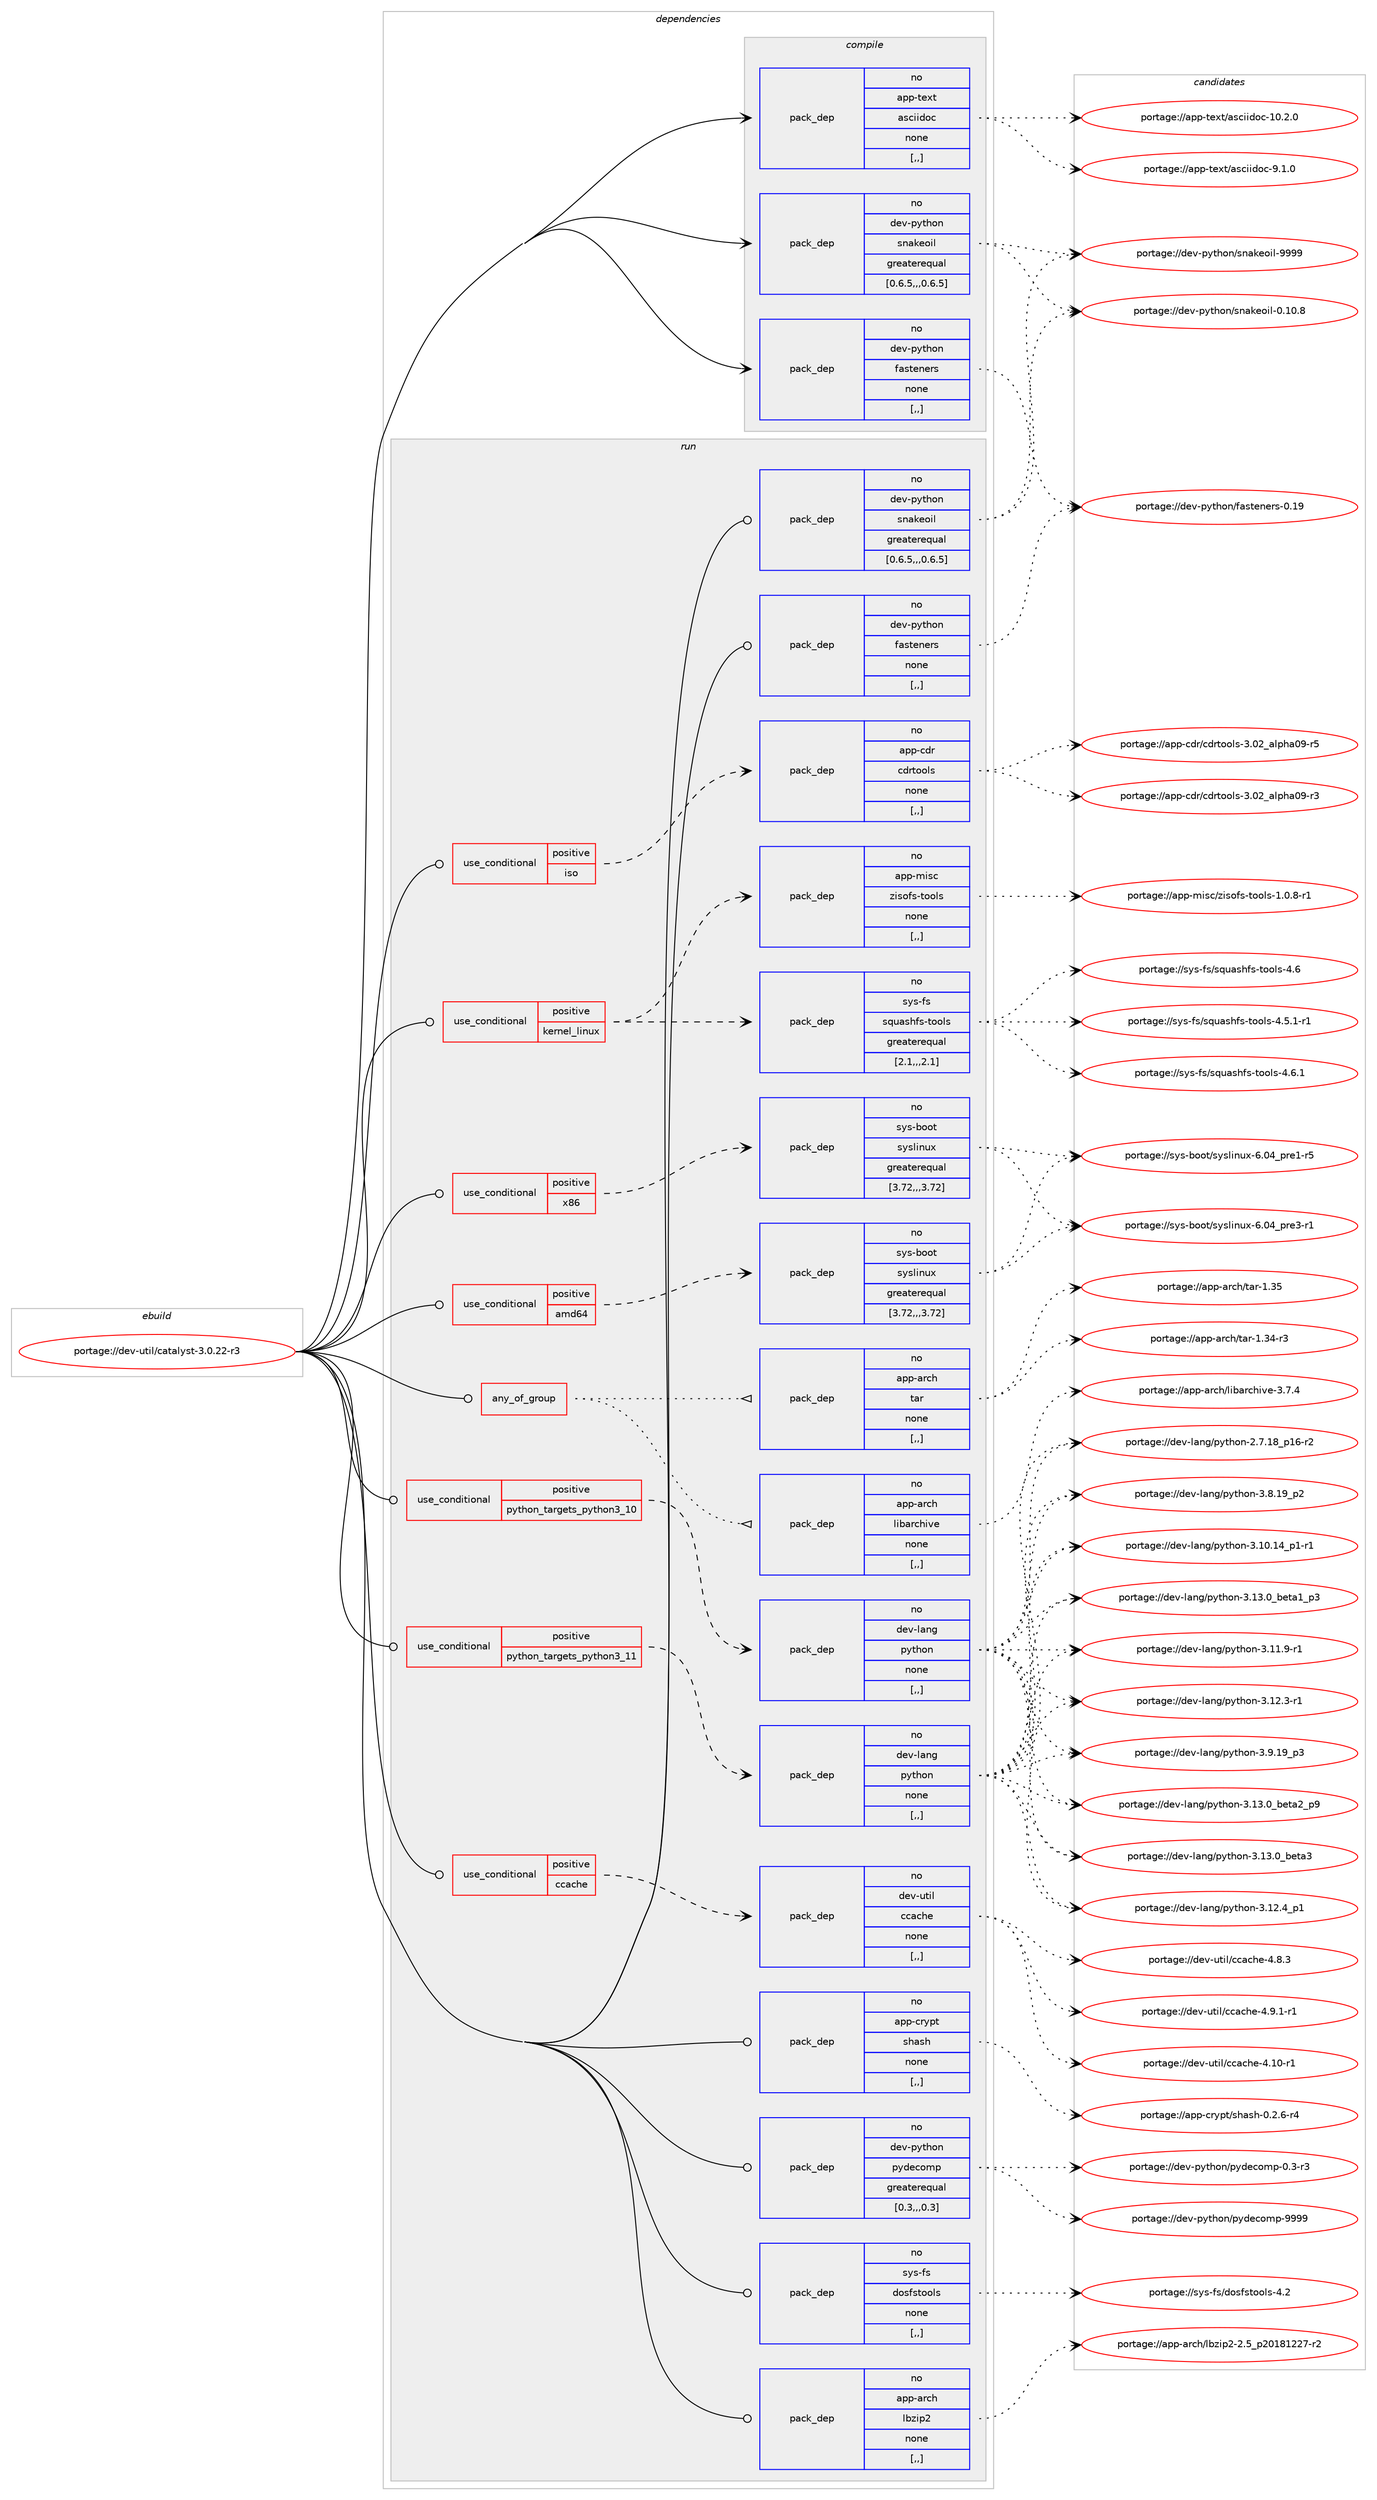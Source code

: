 digraph prolog {

# *************
# Graph options
# *************

newrank=true;
concentrate=true;
compound=true;
graph [rankdir=LR,fontname=Helvetica,fontsize=10,ranksep=1.5];#, ranksep=2.5, nodesep=0.2];
edge  [arrowhead=vee];
node  [fontname=Helvetica,fontsize=10];

# **********
# The ebuild
# **********

subgraph cluster_leftcol {
color=gray;
rank=same;
label=<<i>ebuild</i>>;
id [label="portage://dev-util/catalyst-3.0.22-r3", color=red, width=4, href="../dev-util/catalyst-3.0.22-r3.svg"];
}

# ****************
# The dependencies
# ****************

subgraph cluster_midcol {
color=gray;
label=<<i>dependencies</i>>;
subgraph cluster_compile {
fillcolor="#eeeeee";
style=filled;
label=<<i>compile</i>>;
subgraph pack147727 {
dependency207137 [label=<<TABLE BORDER="0" CELLBORDER="1" CELLSPACING="0" CELLPADDING="4" WIDTH="220"><TR><TD ROWSPAN="6" CELLPADDING="30">pack_dep</TD></TR><TR><TD WIDTH="110">no</TD></TR><TR><TD>app-text</TD></TR><TR><TD>asciidoc</TD></TR><TR><TD>none</TD></TR><TR><TD>[,,]</TD></TR></TABLE>>, shape=none, color=blue];
}
id:e -> dependency207137:w [weight=20,style="solid",arrowhead="vee"];
subgraph pack147728 {
dependency207138 [label=<<TABLE BORDER="0" CELLBORDER="1" CELLSPACING="0" CELLPADDING="4" WIDTH="220"><TR><TD ROWSPAN="6" CELLPADDING="30">pack_dep</TD></TR><TR><TD WIDTH="110">no</TD></TR><TR><TD>dev-python</TD></TR><TR><TD>fasteners</TD></TR><TR><TD>none</TD></TR><TR><TD>[,,]</TD></TR></TABLE>>, shape=none, color=blue];
}
id:e -> dependency207138:w [weight=20,style="solid",arrowhead="vee"];
subgraph pack147729 {
dependency207139 [label=<<TABLE BORDER="0" CELLBORDER="1" CELLSPACING="0" CELLPADDING="4" WIDTH="220"><TR><TD ROWSPAN="6" CELLPADDING="30">pack_dep</TD></TR><TR><TD WIDTH="110">no</TD></TR><TR><TD>dev-python</TD></TR><TR><TD>snakeoil</TD></TR><TR><TD>greaterequal</TD></TR><TR><TD>[0.6.5,,,0.6.5]</TD></TR></TABLE>>, shape=none, color=blue];
}
id:e -> dependency207139:w [weight=20,style="solid",arrowhead="vee"];
}
subgraph cluster_compileandrun {
fillcolor="#eeeeee";
style=filled;
label=<<i>compile and run</i>>;
}
subgraph cluster_run {
fillcolor="#eeeeee";
style=filled;
label=<<i>run</i>>;
subgraph any1243 {
dependency207140 [label=<<TABLE BORDER="0" CELLBORDER="1" CELLSPACING="0" CELLPADDING="4"><TR><TD CELLPADDING="10">any_of_group</TD></TR></TABLE>>, shape=none, color=red];subgraph pack147730 {
dependency207141 [label=<<TABLE BORDER="0" CELLBORDER="1" CELLSPACING="0" CELLPADDING="4" WIDTH="220"><TR><TD ROWSPAN="6" CELLPADDING="30">pack_dep</TD></TR><TR><TD WIDTH="110">no</TD></TR><TR><TD>app-arch</TD></TR><TR><TD>tar</TD></TR><TR><TD>none</TD></TR><TR><TD>[,,]</TD></TR></TABLE>>, shape=none, color=blue];
}
dependency207140:e -> dependency207141:w [weight=20,style="dotted",arrowhead="oinv"];
subgraph pack147731 {
dependency207142 [label=<<TABLE BORDER="0" CELLBORDER="1" CELLSPACING="0" CELLPADDING="4" WIDTH="220"><TR><TD ROWSPAN="6" CELLPADDING="30">pack_dep</TD></TR><TR><TD WIDTH="110">no</TD></TR><TR><TD>app-arch</TD></TR><TR><TD>libarchive</TD></TR><TR><TD>none</TD></TR><TR><TD>[,,]</TD></TR></TABLE>>, shape=none, color=blue];
}
dependency207140:e -> dependency207142:w [weight=20,style="dotted",arrowhead="oinv"];
}
id:e -> dependency207140:w [weight=20,style="solid",arrowhead="odot"];
subgraph cond58025 {
dependency207143 [label=<<TABLE BORDER="0" CELLBORDER="1" CELLSPACING="0" CELLPADDING="4"><TR><TD ROWSPAN="3" CELLPADDING="10">use_conditional</TD></TR><TR><TD>positive</TD></TR><TR><TD>amd64</TD></TR></TABLE>>, shape=none, color=red];
subgraph pack147732 {
dependency207144 [label=<<TABLE BORDER="0" CELLBORDER="1" CELLSPACING="0" CELLPADDING="4" WIDTH="220"><TR><TD ROWSPAN="6" CELLPADDING="30">pack_dep</TD></TR><TR><TD WIDTH="110">no</TD></TR><TR><TD>sys-boot</TD></TR><TR><TD>syslinux</TD></TR><TR><TD>greaterequal</TD></TR><TR><TD>[3.72,,,3.72]</TD></TR></TABLE>>, shape=none, color=blue];
}
dependency207143:e -> dependency207144:w [weight=20,style="dashed",arrowhead="vee"];
}
id:e -> dependency207143:w [weight=20,style="solid",arrowhead="odot"];
subgraph cond58026 {
dependency207145 [label=<<TABLE BORDER="0" CELLBORDER="1" CELLSPACING="0" CELLPADDING="4"><TR><TD ROWSPAN="3" CELLPADDING="10">use_conditional</TD></TR><TR><TD>positive</TD></TR><TR><TD>ccache</TD></TR></TABLE>>, shape=none, color=red];
subgraph pack147733 {
dependency207146 [label=<<TABLE BORDER="0" CELLBORDER="1" CELLSPACING="0" CELLPADDING="4" WIDTH="220"><TR><TD ROWSPAN="6" CELLPADDING="30">pack_dep</TD></TR><TR><TD WIDTH="110">no</TD></TR><TR><TD>dev-util</TD></TR><TR><TD>ccache</TD></TR><TR><TD>none</TD></TR><TR><TD>[,,]</TD></TR></TABLE>>, shape=none, color=blue];
}
dependency207145:e -> dependency207146:w [weight=20,style="dashed",arrowhead="vee"];
}
id:e -> dependency207145:w [weight=20,style="solid",arrowhead="odot"];
subgraph cond58027 {
dependency207147 [label=<<TABLE BORDER="0" CELLBORDER="1" CELLSPACING="0" CELLPADDING="4"><TR><TD ROWSPAN="3" CELLPADDING="10">use_conditional</TD></TR><TR><TD>positive</TD></TR><TR><TD>iso</TD></TR></TABLE>>, shape=none, color=red];
subgraph pack147734 {
dependency207148 [label=<<TABLE BORDER="0" CELLBORDER="1" CELLSPACING="0" CELLPADDING="4" WIDTH="220"><TR><TD ROWSPAN="6" CELLPADDING="30">pack_dep</TD></TR><TR><TD WIDTH="110">no</TD></TR><TR><TD>app-cdr</TD></TR><TR><TD>cdrtools</TD></TR><TR><TD>none</TD></TR><TR><TD>[,,]</TD></TR></TABLE>>, shape=none, color=blue];
}
dependency207147:e -> dependency207148:w [weight=20,style="dashed",arrowhead="vee"];
}
id:e -> dependency207147:w [weight=20,style="solid",arrowhead="odot"];
subgraph cond58028 {
dependency207149 [label=<<TABLE BORDER="0" CELLBORDER="1" CELLSPACING="0" CELLPADDING="4"><TR><TD ROWSPAN="3" CELLPADDING="10">use_conditional</TD></TR><TR><TD>positive</TD></TR><TR><TD>kernel_linux</TD></TR></TABLE>>, shape=none, color=red];
subgraph pack147735 {
dependency207150 [label=<<TABLE BORDER="0" CELLBORDER="1" CELLSPACING="0" CELLPADDING="4" WIDTH="220"><TR><TD ROWSPAN="6" CELLPADDING="30">pack_dep</TD></TR><TR><TD WIDTH="110">no</TD></TR><TR><TD>app-misc</TD></TR><TR><TD>zisofs-tools</TD></TR><TR><TD>none</TD></TR><TR><TD>[,,]</TD></TR></TABLE>>, shape=none, color=blue];
}
dependency207149:e -> dependency207150:w [weight=20,style="dashed",arrowhead="vee"];
subgraph pack147736 {
dependency207151 [label=<<TABLE BORDER="0" CELLBORDER="1" CELLSPACING="0" CELLPADDING="4" WIDTH="220"><TR><TD ROWSPAN="6" CELLPADDING="30">pack_dep</TD></TR><TR><TD WIDTH="110">no</TD></TR><TR><TD>sys-fs</TD></TR><TR><TD>squashfs-tools</TD></TR><TR><TD>greaterequal</TD></TR><TR><TD>[2.1,,,2.1]</TD></TR></TABLE>>, shape=none, color=blue];
}
dependency207149:e -> dependency207151:w [weight=20,style="dashed",arrowhead="vee"];
}
id:e -> dependency207149:w [weight=20,style="solid",arrowhead="odot"];
subgraph cond58029 {
dependency207152 [label=<<TABLE BORDER="0" CELLBORDER="1" CELLSPACING="0" CELLPADDING="4"><TR><TD ROWSPAN="3" CELLPADDING="10">use_conditional</TD></TR><TR><TD>positive</TD></TR><TR><TD>python_targets_python3_10</TD></TR></TABLE>>, shape=none, color=red];
subgraph pack147737 {
dependency207153 [label=<<TABLE BORDER="0" CELLBORDER="1" CELLSPACING="0" CELLPADDING="4" WIDTH="220"><TR><TD ROWSPAN="6" CELLPADDING="30">pack_dep</TD></TR><TR><TD WIDTH="110">no</TD></TR><TR><TD>dev-lang</TD></TR><TR><TD>python</TD></TR><TR><TD>none</TD></TR><TR><TD>[,,]</TD></TR></TABLE>>, shape=none, color=blue];
}
dependency207152:e -> dependency207153:w [weight=20,style="dashed",arrowhead="vee"];
}
id:e -> dependency207152:w [weight=20,style="solid",arrowhead="odot"];
subgraph cond58030 {
dependency207154 [label=<<TABLE BORDER="0" CELLBORDER="1" CELLSPACING="0" CELLPADDING="4"><TR><TD ROWSPAN="3" CELLPADDING="10">use_conditional</TD></TR><TR><TD>positive</TD></TR><TR><TD>python_targets_python3_11</TD></TR></TABLE>>, shape=none, color=red];
subgraph pack147738 {
dependency207155 [label=<<TABLE BORDER="0" CELLBORDER="1" CELLSPACING="0" CELLPADDING="4" WIDTH="220"><TR><TD ROWSPAN="6" CELLPADDING="30">pack_dep</TD></TR><TR><TD WIDTH="110">no</TD></TR><TR><TD>dev-lang</TD></TR><TR><TD>python</TD></TR><TR><TD>none</TD></TR><TR><TD>[,,]</TD></TR></TABLE>>, shape=none, color=blue];
}
dependency207154:e -> dependency207155:w [weight=20,style="dashed",arrowhead="vee"];
}
id:e -> dependency207154:w [weight=20,style="solid",arrowhead="odot"];
subgraph cond58031 {
dependency207156 [label=<<TABLE BORDER="0" CELLBORDER="1" CELLSPACING="0" CELLPADDING="4"><TR><TD ROWSPAN="3" CELLPADDING="10">use_conditional</TD></TR><TR><TD>positive</TD></TR><TR><TD>x86</TD></TR></TABLE>>, shape=none, color=red];
subgraph pack147739 {
dependency207157 [label=<<TABLE BORDER="0" CELLBORDER="1" CELLSPACING="0" CELLPADDING="4" WIDTH="220"><TR><TD ROWSPAN="6" CELLPADDING="30">pack_dep</TD></TR><TR><TD WIDTH="110">no</TD></TR><TR><TD>sys-boot</TD></TR><TR><TD>syslinux</TD></TR><TR><TD>greaterequal</TD></TR><TR><TD>[3.72,,,3.72]</TD></TR></TABLE>>, shape=none, color=blue];
}
dependency207156:e -> dependency207157:w [weight=20,style="dashed",arrowhead="vee"];
}
id:e -> dependency207156:w [weight=20,style="solid",arrowhead="odot"];
subgraph pack147740 {
dependency207158 [label=<<TABLE BORDER="0" CELLBORDER="1" CELLSPACING="0" CELLPADDING="4" WIDTH="220"><TR><TD ROWSPAN="6" CELLPADDING="30">pack_dep</TD></TR><TR><TD WIDTH="110">no</TD></TR><TR><TD>app-arch</TD></TR><TR><TD>lbzip2</TD></TR><TR><TD>none</TD></TR><TR><TD>[,,]</TD></TR></TABLE>>, shape=none, color=blue];
}
id:e -> dependency207158:w [weight=20,style="solid",arrowhead="odot"];
subgraph pack147741 {
dependency207159 [label=<<TABLE BORDER="0" CELLBORDER="1" CELLSPACING="0" CELLPADDING="4" WIDTH="220"><TR><TD ROWSPAN="6" CELLPADDING="30">pack_dep</TD></TR><TR><TD WIDTH="110">no</TD></TR><TR><TD>app-crypt</TD></TR><TR><TD>shash</TD></TR><TR><TD>none</TD></TR><TR><TD>[,,]</TD></TR></TABLE>>, shape=none, color=blue];
}
id:e -> dependency207159:w [weight=20,style="solid",arrowhead="odot"];
subgraph pack147742 {
dependency207160 [label=<<TABLE BORDER="0" CELLBORDER="1" CELLSPACING="0" CELLPADDING="4" WIDTH="220"><TR><TD ROWSPAN="6" CELLPADDING="30">pack_dep</TD></TR><TR><TD WIDTH="110">no</TD></TR><TR><TD>dev-python</TD></TR><TR><TD>fasteners</TD></TR><TR><TD>none</TD></TR><TR><TD>[,,]</TD></TR></TABLE>>, shape=none, color=blue];
}
id:e -> dependency207160:w [weight=20,style="solid",arrowhead="odot"];
subgraph pack147743 {
dependency207161 [label=<<TABLE BORDER="0" CELLBORDER="1" CELLSPACING="0" CELLPADDING="4" WIDTH="220"><TR><TD ROWSPAN="6" CELLPADDING="30">pack_dep</TD></TR><TR><TD WIDTH="110">no</TD></TR><TR><TD>dev-python</TD></TR><TR><TD>pydecomp</TD></TR><TR><TD>greaterequal</TD></TR><TR><TD>[0.3,,,0.3]</TD></TR></TABLE>>, shape=none, color=blue];
}
id:e -> dependency207161:w [weight=20,style="solid",arrowhead="odot"];
subgraph pack147744 {
dependency207162 [label=<<TABLE BORDER="0" CELLBORDER="1" CELLSPACING="0" CELLPADDING="4" WIDTH="220"><TR><TD ROWSPAN="6" CELLPADDING="30">pack_dep</TD></TR><TR><TD WIDTH="110">no</TD></TR><TR><TD>dev-python</TD></TR><TR><TD>snakeoil</TD></TR><TR><TD>greaterequal</TD></TR><TR><TD>[0.6.5,,,0.6.5]</TD></TR></TABLE>>, shape=none, color=blue];
}
id:e -> dependency207162:w [weight=20,style="solid",arrowhead="odot"];
subgraph pack147745 {
dependency207163 [label=<<TABLE BORDER="0" CELLBORDER="1" CELLSPACING="0" CELLPADDING="4" WIDTH="220"><TR><TD ROWSPAN="6" CELLPADDING="30">pack_dep</TD></TR><TR><TD WIDTH="110">no</TD></TR><TR><TD>sys-fs</TD></TR><TR><TD>dosfstools</TD></TR><TR><TD>none</TD></TR><TR><TD>[,,]</TD></TR></TABLE>>, shape=none, color=blue];
}
id:e -> dependency207163:w [weight=20,style="solid",arrowhead="odot"];
}
}

# **************
# The candidates
# **************

subgraph cluster_choices {
rank=same;
color=gray;
label=<<i>candidates</i>>;

subgraph choice147727 {
color=black;
nodesep=1;
choice97112112451161011201164797115991051051001119945494846504648 [label="portage://app-text/asciidoc-10.2.0", color=red, width=4,href="../app-text/asciidoc-10.2.0.svg"];
choice971121124511610112011647971159910510510011199455746494648 [label="portage://app-text/asciidoc-9.1.0", color=red, width=4,href="../app-text/asciidoc-9.1.0.svg"];
dependency207137:e -> choice97112112451161011201164797115991051051001119945494846504648:w [style=dotted,weight="100"];
dependency207137:e -> choice971121124511610112011647971159910510510011199455746494648:w [style=dotted,weight="100"];
}
subgraph choice147728 {
color=black;
nodesep=1;
choice1001011184511212111610411111047102971151161011101011141154548464957 [label="portage://dev-python/fasteners-0.19", color=red, width=4,href="../dev-python/fasteners-0.19.svg"];
dependency207138:e -> choice1001011184511212111610411111047102971151161011101011141154548464957:w [style=dotted,weight="100"];
}
subgraph choice147729 {
color=black;
nodesep=1;
choice10010111845112121116104111110471151109710710111110510845484649484656 [label="portage://dev-python/snakeoil-0.10.8", color=red, width=4,href="../dev-python/snakeoil-0.10.8.svg"];
choice1001011184511212111610411111047115110971071011111051084557575757 [label="portage://dev-python/snakeoil-9999", color=red, width=4,href="../dev-python/snakeoil-9999.svg"];
dependency207139:e -> choice10010111845112121116104111110471151109710710111110510845484649484656:w [style=dotted,weight="100"];
dependency207139:e -> choice1001011184511212111610411111047115110971071011111051084557575757:w [style=dotted,weight="100"];
}
subgraph choice147730 {
color=black;
nodesep=1;
choice97112112459711499104471169711445494651524511451 [label="portage://app-arch/tar-1.34-r3", color=red, width=4,href="../app-arch/tar-1.34-r3.svg"];
choice9711211245971149910447116971144549465153 [label="portage://app-arch/tar-1.35", color=red, width=4,href="../app-arch/tar-1.35.svg"];
dependency207141:e -> choice97112112459711499104471169711445494651524511451:w [style=dotted,weight="100"];
dependency207141:e -> choice9711211245971149910447116971144549465153:w [style=dotted,weight="100"];
}
subgraph choice147731 {
color=black;
nodesep=1;
choice9711211245971149910447108105989711499104105118101455146554652 [label="portage://app-arch/libarchive-3.7.4", color=red, width=4,href="../app-arch/libarchive-3.7.4.svg"];
dependency207142:e -> choice9711211245971149910447108105989711499104105118101455146554652:w [style=dotted,weight="100"];
}
subgraph choice147732 {
color=black;
nodesep=1;
choice115121115459811111111647115121115108105110117120455446485295112114101494511453 [label="portage://sys-boot/syslinux-6.04_pre1-r5", color=red, width=4,href="../sys-boot/syslinux-6.04_pre1-r5.svg"];
choice115121115459811111111647115121115108105110117120455446485295112114101514511449 [label="portage://sys-boot/syslinux-6.04_pre3-r1", color=red, width=4,href="../sys-boot/syslinux-6.04_pre3-r1.svg"];
dependency207144:e -> choice115121115459811111111647115121115108105110117120455446485295112114101494511453:w [style=dotted,weight="100"];
dependency207144:e -> choice115121115459811111111647115121115108105110117120455446485295112114101514511449:w [style=dotted,weight="100"];
}
subgraph choice147733 {
color=black;
nodesep=1;
choice10010111845117116105108479999979910410145524649484511449 [label="portage://dev-util/ccache-4.10-r1", color=red, width=4,href="../dev-util/ccache-4.10-r1.svg"];
choice100101118451171161051084799999799104101455246564651 [label="portage://dev-util/ccache-4.8.3", color=red, width=4,href="../dev-util/ccache-4.8.3.svg"];
choice1001011184511711610510847999997991041014552465746494511449 [label="portage://dev-util/ccache-4.9.1-r1", color=red, width=4,href="../dev-util/ccache-4.9.1-r1.svg"];
dependency207146:e -> choice10010111845117116105108479999979910410145524649484511449:w [style=dotted,weight="100"];
dependency207146:e -> choice100101118451171161051084799999799104101455246564651:w [style=dotted,weight="100"];
dependency207146:e -> choice1001011184511711610510847999997991041014552465746494511449:w [style=dotted,weight="100"];
}
subgraph choice147734 {
color=black;
nodesep=1;
choice9711211245991001144799100114116111111108115455146485095971081121049748574511451 [label="portage://app-cdr/cdrtools-3.02_alpha09-r3", color=red, width=4,href="../app-cdr/cdrtools-3.02_alpha09-r3.svg"];
choice9711211245991001144799100114116111111108115455146485095971081121049748574511453 [label="portage://app-cdr/cdrtools-3.02_alpha09-r5", color=red, width=4,href="../app-cdr/cdrtools-3.02_alpha09-r5.svg"];
dependency207148:e -> choice9711211245991001144799100114116111111108115455146485095971081121049748574511451:w [style=dotted,weight="100"];
dependency207148:e -> choice9711211245991001144799100114116111111108115455146485095971081121049748574511453:w [style=dotted,weight="100"];
}
subgraph choice147735 {
color=black;
nodesep=1;
choice97112112451091051159947122105115111102115451161111111081154549464846564511449 [label="portage://app-misc/zisofs-tools-1.0.8-r1", color=red, width=4,href="../app-misc/zisofs-tools-1.0.8-r1.svg"];
dependency207150:e -> choice97112112451091051159947122105115111102115451161111111081154549464846564511449:w [style=dotted,weight="100"];
}
subgraph choice147736 {
color=black;
nodesep=1;
choice115121115451021154711511311797115104102115451161111111081154552465346494511449 [label="portage://sys-fs/squashfs-tools-4.5.1-r1", color=red, width=4,href="../sys-fs/squashfs-tools-4.5.1-r1.svg"];
choice1151211154510211547115113117971151041021154511611111110811545524654 [label="portage://sys-fs/squashfs-tools-4.6", color=red, width=4,href="../sys-fs/squashfs-tools-4.6.svg"];
choice11512111545102115471151131179711510410211545116111111108115455246544649 [label="portage://sys-fs/squashfs-tools-4.6.1", color=red, width=4,href="../sys-fs/squashfs-tools-4.6.1.svg"];
dependency207151:e -> choice115121115451021154711511311797115104102115451161111111081154552465346494511449:w [style=dotted,weight="100"];
dependency207151:e -> choice1151211154510211547115113117971151041021154511611111110811545524654:w [style=dotted,weight="100"];
dependency207151:e -> choice11512111545102115471151131179711510410211545116111111108115455246544649:w [style=dotted,weight="100"];
}
subgraph choice147737 {
color=black;
nodesep=1;
choice100101118451089711010347112121116104111110455046554649569511249544511450 [label="portage://dev-lang/python-2.7.18_p16-r2", color=red, width=4,href="../dev-lang/python-2.7.18_p16-r2.svg"];
choice100101118451089711010347112121116104111110455146494846495295112494511449 [label="portage://dev-lang/python-3.10.14_p1-r1", color=red, width=4,href="../dev-lang/python-3.10.14_p1-r1.svg"];
choice100101118451089711010347112121116104111110455146494946574511449 [label="portage://dev-lang/python-3.11.9-r1", color=red, width=4,href="../dev-lang/python-3.11.9-r1.svg"];
choice100101118451089711010347112121116104111110455146495046514511449 [label="portage://dev-lang/python-3.12.3-r1", color=red, width=4,href="../dev-lang/python-3.12.3-r1.svg"];
choice100101118451089711010347112121116104111110455146495046529511249 [label="portage://dev-lang/python-3.12.4_p1", color=red, width=4,href="../dev-lang/python-3.12.4_p1.svg"];
choice10010111845108971101034711212111610411111045514649514648959810111697499511251 [label="portage://dev-lang/python-3.13.0_beta1_p3", color=red, width=4,href="../dev-lang/python-3.13.0_beta1_p3.svg"];
choice10010111845108971101034711212111610411111045514649514648959810111697509511257 [label="portage://dev-lang/python-3.13.0_beta2_p9", color=red, width=4,href="../dev-lang/python-3.13.0_beta2_p9.svg"];
choice1001011184510897110103471121211161041111104551464951464895981011169751 [label="portage://dev-lang/python-3.13.0_beta3", color=red, width=4,href="../dev-lang/python-3.13.0_beta3.svg"];
choice100101118451089711010347112121116104111110455146564649579511250 [label="portage://dev-lang/python-3.8.19_p2", color=red, width=4,href="../dev-lang/python-3.8.19_p2.svg"];
choice100101118451089711010347112121116104111110455146574649579511251 [label="portage://dev-lang/python-3.9.19_p3", color=red, width=4,href="../dev-lang/python-3.9.19_p3.svg"];
dependency207153:e -> choice100101118451089711010347112121116104111110455046554649569511249544511450:w [style=dotted,weight="100"];
dependency207153:e -> choice100101118451089711010347112121116104111110455146494846495295112494511449:w [style=dotted,weight="100"];
dependency207153:e -> choice100101118451089711010347112121116104111110455146494946574511449:w [style=dotted,weight="100"];
dependency207153:e -> choice100101118451089711010347112121116104111110455146495046514511449:w [style=dotted,weight="100"];
dependency207153:e -> choice100101118451089711010347112121116104111110455146495046529511249:w [style=dotted,weight="100"];
dependency207153:e -> choice10010111845108971101034711212111610411111045514649514648959810111697499511251:w [style=dotted,weight="100"];
dependency207153:e -> choice10010111845108971101034711212111610411111045514649514648959810111697509511257:w [style=dotted,weight="100"];
dependency207153:e -> choice1001011184510897110103471121211161041111104551464951464895981011169751:w [style=dotted,weight="100"];
dependency207153:e -> choice100101118451089711010347112121116104111110455146564649579511250:w [style=dotted,weight="100"];
dependency207153:e -> choice100101118451089711010347112121116104111110455146574649579511251:w [style=dotted,weight="100"];
}
subgraph choice147738 {
color=black;
nodesep=1;
choice100101118451089711010347112121116104111110455046554649569511249544511450 [label="portage://dev-lang/python-2.7.18_p16-r2", color=red, width=4,href="../dev-lang/python-2.7.18_p16-r2.svg"];
choice100101118451089711010347112121116104111110455146494846495295112494511449 [label="portage://dev-lang/python-3.10.14_p1-r1", color=red, width=4,href="../dev-lang/python-3.10.14_p1-r1.svg"];
choice100101118451089711010347112121116104111110455146494946574511449 [label="portage://dev-lang/python-3.11.9-r1", color=red, width=4,href="../dev-lang/python-3.11.9-r1.svg"];
choice100101118451089711010347112121116104111110455146495046514511449 [label="portage://dev-lang/python-3.12.3-r1", color=red, width=4,href="../dev-lang/python-3.12.3-r1.svg"];
choice100101118451089711010347112121116104111110455146495046529511249 [label="portage://dev-lang/python-3.12.4_p1", color=red, width=4,href="../dev-lang/python-3.12.4_p1.svg"];
choice10010111845108971101034711212111610411111045514649514648959810111697499511251 [label="portage://dev-lang/python-3.13.0_beta1_p3", color=red, width=4,href="../dev-lang/python-3.13.0_beta1_p3.svg"];
choice10010111845108971101034711212111610411111045514649514648959810111697509511257 [label="portage://dev-lang/python-3.13.0_beta2_p9", color=red, width=4,href="../dev-lang/python-3.13.0_beta2_p9.svg"];
choice1001011184510897110103471121211161041111104551464951464895981011169751 [label="portage://dev-lang/python-3.13.0_beta3", color=red, width=4,href="../dev-lang/python-3.13.0_beta3.svg"];
choice100101118451089711010347112121116104111110455146564649579511250 [label="portage://dev-lang/python-3.8.19_p2", color=red, width=4,href="../dev-lang/python-3.8.19_p2.svg"];
choice100101118451089711010347112121116104111110455146574649579511251 [label="portage://dev-lang/python-3.9.19_p3", color=red, width=4,href="../dev-lang/python-3.9.19_p3.svg"];
dependency207155:e -> choice100101118451089711010347112121116104111110455046554649569511249544511450:w [style=dotted,weight="100"];
dependency207155:e -> choice100101118451089711010347112121116104111110455146494846495295112494511449:w [style=dotted,weight="100"];
dependency207155:e -> choice100101118451089711010347112121116104111110455146494946574511449:w [style=dotted,weight="100"];
dependency207155:e -> choice100101118451089711010347112121116104111110455146495046514511449:w [style=dotted,weight="100"];
dependency207155:e -> choice100101118451089711010347112121116104111110455146495046529511249:w [style=dotted,weight="100"];
dependency207155:e -> choice10010111845108971101034711212111610411111045514649514648959810111697499511251:w [style=dotted,weight="100"];
dependency207155:e -> choice10010111845108971101034711212111610411111045514649514648959810111697509511257:w [style=dotted,weight="100"];
dependency207155:e -> choice1001011184510897110103471121211161041111104551464951464895981011169751:w [style=dotted,weight="100"];
dependency207155:e -> choice100101118451089711010347112121116104111110455146564649579511250:w [style=dotted,weight="100"];
dependency207155:e -> choice100101118451089711010347112121116104111110455146574649579511251:w [style=dotted,weight="100"];
}
subgraph choice147739 {
color=black;
nodesep=1;
choice115121115459811111111647115121115108105110117120455446485295112114101494511453 [label="portage://sys-boot/syslinux-6.04_pre1-r5", color=red, width=4,href="../sys-boot/syslinux-6.04_pre1-r5.svg"];
choice115121115459811111111647115121115108105110117120455446485295112114101514511449 [label="portage://sys-boot/syslinux-6.04_pre3-r1", color=red, width=4,href="../sys-boot/syslinux-6.04_pre3-r1.svg"];
dependency207157:e -> choice115121115459811111111647115121115108105110117120455446485295112114101494511453:w [style=dotted,weight="100"];
dependency207157:e -> choice115121115459811111111647115121115108105110117120455446485295112114101514511449:w [style=dotted,weight="100"];
}
subgraph choice147740 {
color=black;
nodesep=1;
choice97112112459711499104471089812210511250455046539511250484956495050554511450 [label="portage://app-arch/lbzip2-2.5_p20181227-r2", color=red, width=4,href="../app-arch/lbzip2-2.5_p20181227-r2.svg"];
dependency207158:e -> choice97112112459711499104471089812210511250455046539511250484956495050554511450:w [style=dotted,weight="100"];
}
subgraph choice147741 {
color=black;
nodesep=1;
choice97112112459911412111211647115104971151044548465046544511452 [label="portage://app-crypt/shash-0.2.6-r4", color=red, width=4,href="../app-crypt/shash-0.2.6-r4.svg"];
dependency207159:e -> choice97112112459911412111211647115104971151044548465046544511452:w [style=dotted,weight="100"];
}
subgraph choice147742 {
color=black;
nodesep=1;
choice1001011184511212111610411111047102971151161011101011141154548464957 [label="portage://dev-python/fasteners-0.19", color=red, width=4,href="../dev-python/fasteners-0.19.svg"];
dependency207160:e -> choice1001011184511212111610411111047102971151161011101011141154548464957:w [style=dotted,weight="100"];
}
subgraph choice147743 {
color=black;
nodesep=1;
choice100101118451121211161041111104711212110010199111109112454846514511451 [label="portage://dev-python/pydecomp-0.3-r3", color=red, width=4,href="../dev-python/pydecomp-0.3-r3.svg"];
choice1001011184511212111610411111047112121100101991111091124557575757 [label="portage://dev-python/pydecomp-9999", color=red, width=4,href="../dev-python/pydecomp-9999.svg"];
dependency207161:e -> choice100101118451121211161041111104711212110010199111109112454846514511451:w [style=dotted,weight="100"];
dependency207161:e -> choice1001011184511212111610411111047112121100101991111091124557575757:w [style=dotted,weight="100"];
}
subgraph choice147744 {
color=black;
nodesep=1;
choice10010111845112121116104111110471151109710710111110510845484649484656 [label="portage://dev-python/snakeoil-0.10.8", color=red, width=4,href="../dev-python/snakeoil-0.10.8.svg"];
choice1001011184511212111610411111047115110971071011111051084557575757 [label="portage://dev-python/snakeoil-9999", color=red, width=4,href="../dev-python/snakeoil-9999.svg"];
dependency207162:e -> choice10010111845112121116104111110471151109710710111110510845484649484656:w [style=dotted,weight="100"];
dependency207162:e -> choice1001011184511212111610411111047115110971071011111051084557575757:w [style=dotted,weight="100"];
}
subgraph choice147745 {
color=black;
nodesep=1;
choice115121115451021154710011111510211511611111110811545524650 [label="portage://sys-fs/dosfstools-4.2", color=red, width=4,href="../sys-fs/dosfstools-4.2.svg"];
dependency207163:e -> choice115121115451021154710011111510211511611111110811545524650:w [style=dotted,weight="100"];
}
}

}
